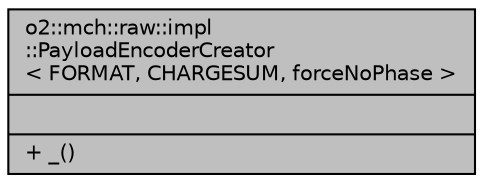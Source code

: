 digraph "o2::mch::raw::impl::PayloadEncoderCreator&lt; FORMAT, CHARGESUM, forceNoPhase &gt;"
{
 // INTERACTIVE_SVG=YES
  bgcolor="transparent";
  edge [fontname="Helvetica",fontsize="10",labelfontname="Helvetica",labelfontsize="10"];
  node [fontname="Helvetica",fontsize="10",shape=record];
  Node1 [label="{o2::mch::raw::impl\l::PayloadEncoderCreator\l\< FORMAT, CHARGESUM, forceNoPhase \>\n||+ _()\l}",height=0.2,width=0.4,color="black", fillcolor="grey75", style="filled", fontcolor="black"];
}
